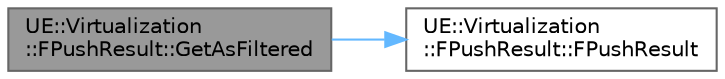 digraph "UE::Virtualization::FPushResult::GetAsFiltered"
{
 // INTERACTIVE_SVG=YES
 // LATEX_PDF_SIZE
  bgcolor="transparent";
  edge [fontname=Helvetica,fontsize=10,labelfontname=Helvetica,labelfontsize=10];
  node [fontname=Helvetica,fontsize=10,shape=box,height=0.2,width=0.4];
  rankdir="LR";
  Node1 [id="Node000001",label="UE::Virtualization\l::FPushResult::GetAsFiltered",height=0.2,width=0.4,color="gray40", fillcolor="grey60", style="filled", fontcolor="black",tooltip=" "];
  Node1 -> Node2 [id="edge1_Node000001_Node000002",color="steelblue1",style="solid",tooltip=" "];
  Node2 [id="Node000002",label="UE::Virtualization\l::FPushResult::FPushResult",height=0.2,width=0.4,color="grey40", fillcolor="white", style="filled",URL="$d6/df5/structUE_1_1Virtualization_1_1FPushResult.html#ab8016ffd2cb1df52b052f6920184c399",tooltip=" "];
}
